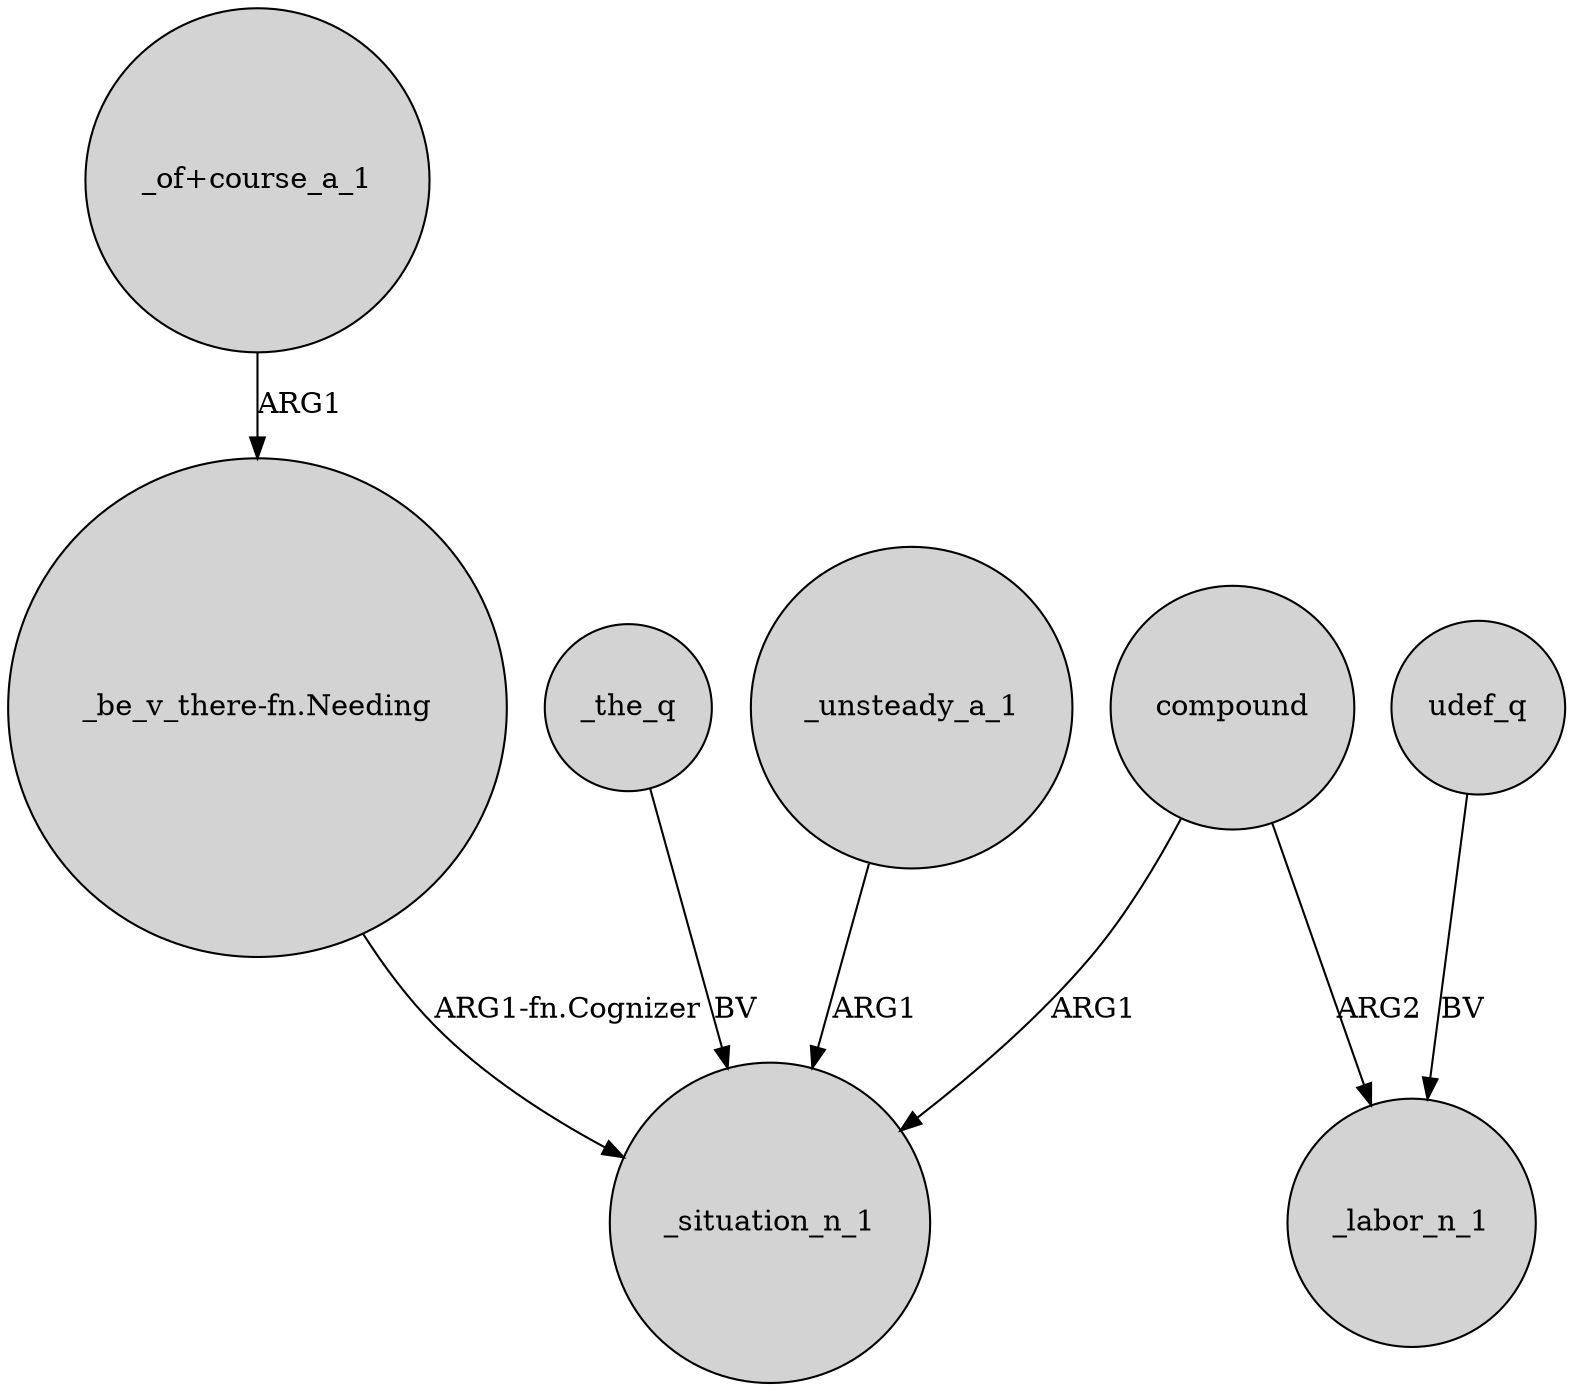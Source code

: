 digraph {
	node [shape=circle style=filled]
	"_of+course_a_1" -> "_be_v_there-fn.Needing" [label=ARG1]
	_the_q -> _situation_n_1 [label=BV]
	"_be_v_there-fn.Needing" -> _situation_n_1 [label="ARG1-fn.Cognizer"]
	udef_q -> _labor_n_1 [label=BV]
	_unsteady_a_1 -> _situation_n_1 [label=ARG1]
	compound -> _labor_n_1 [label=ARG2]
	compound -> _situation_n_1 [label=ARG1]
}
